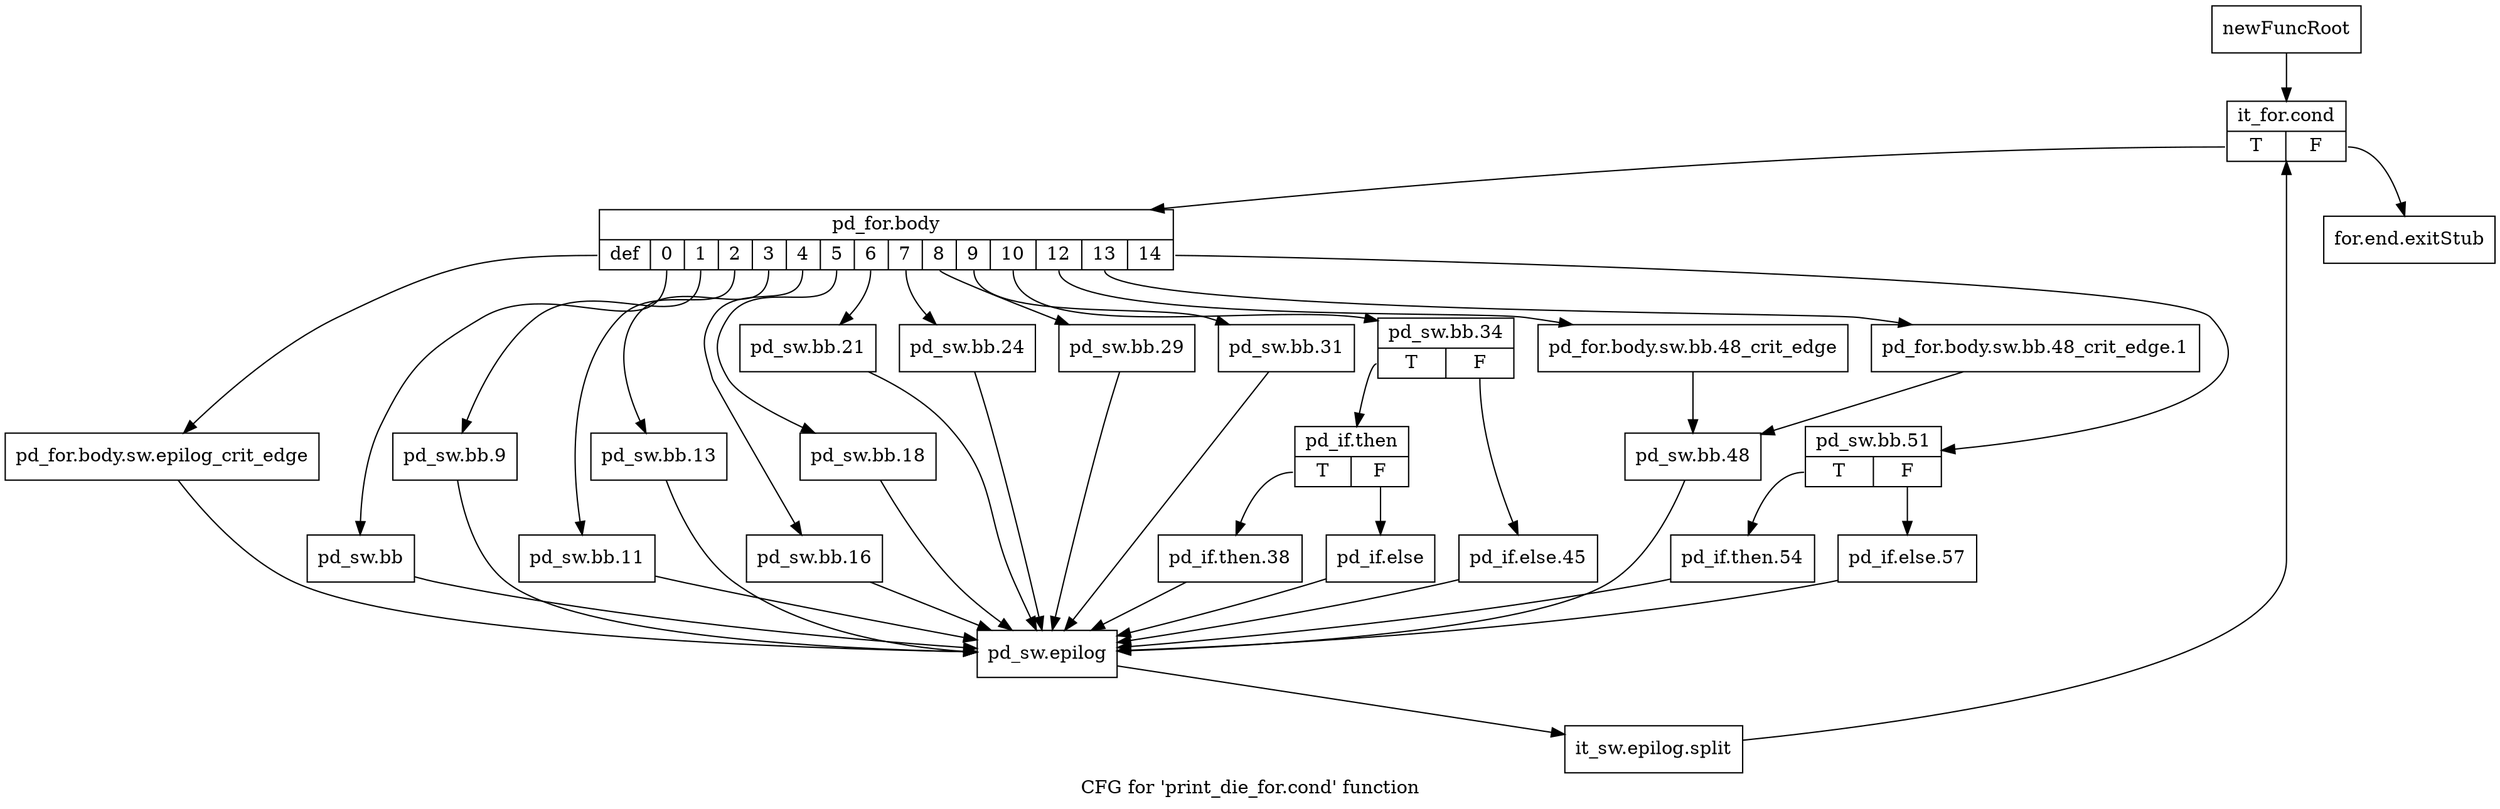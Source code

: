 digraph "CFG for 'print_die_for.cond' function" {
	label="CFG for 'print_die_for.cond' function";

	Node0xabc22b0 [shape=record,label="{newFuncRoot}"];
	Node0xabc22b0 -> Node0xabc2350;
	Node0xabc2300 [shape=record,label="{for.end.exitStub}"];
	Node0xabc2350 [shape=record,label="{it_for.cond|{<s0>T|<s1>F}}"];
	Node0xabc2350:s0 -> Node0xabc23a0;
	Node0xabc2350:s1 -> Node0xabc2300;
	Node0xabc23a0 [shape=record,label="{pd_for.body|{<s0>def|<s1>0|<s2>1|<s3>2|<s4>3|<s5>4|<s6>5|<s7>6|<s8>7|<s9>8|<s10>9|<s11>10|<s12>12|<s13>13|<s14>14}}"];
	Node0xabc23a0:s0 -> Node0xabc2a80;
	Node0xabc23a0:s1 -> Node0xabc2a30;
	Node0xabc23a0:s2 -> Node0xabc29e0;
	Node0xabc23a0:s3 -> Node0xabc2990;
	Node0xabc23a0:s4 -> Node0xabc2940;
	Node0xabc23a0:s5 -> Node0xabc28f0;
	Node0xabc23a0:s6 -> Node0xabc28a0;
	Node0xabc23a0:s7 -> Node0xabc2850;
	Node0xabc23a0:s8 -> Node0xabc2800;
	Node0xabc23a0:s9 -> Node0xabc27b0;
	Node0xabc23a0:s10 -> Node0xabc2760;
	Node0xabc23a0:s11 -> Node0xabc25d0;
	Node0xabc23a0:s12 -> Node0xabc2530;
	Node0xabc23a0:s13 -> Node0xabc24e0;
	Node0xabc23a0:s14 -> Node0xabc23f0;
	Node0xabc23f0 [shape=record,label="{pd_sw.bb.51|{<s0>T|<s1>F}}"];
	Node0xabc23f0:s0 -> Node0xabc2490;
	Node0xabc23f0:s1 -> Node0xabc2440;
	Node0xabc2440 [shape=record,label="{pd_if.else.57}"];
	Node0xabc2440 -> Node0xabc2ad0;
	Node0xabc2490 [shape=record,label="{pd_if.then.54}"];
	Node0xabc2490 -> Node0xabc2ad0;
	Node0xabc24e0 [shape=record,label="{pd_for.body.sw.bb.48_crit_edge.1}"];
	Node0xabc24e0 -> Node0xabc2580;
	Node0xabc2530 [shape=record,label="{pd_for.body.sw.bb.48_crit_edge}"];
	Node0xabc2530 -> Node0xabc2580;
	Node0xabc2580 [shape=record,label="{pd_sw.bb.48}"];
	Node0xabc2580 -> Node0xabc2ad0;
	Node0xabc25d0 [shape=record,label="{pd_sw.bb.34|{<s0>T|<s1>F}}"];
	Node0xabc25d0:s0 -> Node0xabc2670;
	Node0xabc25d0:s1 -> Node0xabc2620;
	Node0xabc2620 [shape=record,label="{pd_if.else.45}"];
	Node0xabc2620 -> Node0xabc2ad0;
	Node0xabc2670 [shape=record,label="{pd_if.then|{<s0>T|<s1>F}}"];
	Node0xabc2670:s0 -> Node0xabc2710;
	Node0xabc2670:s1 -> Node0xabc26c0;
	Node0xabc26c0 [shape=record,label="{pd_if.else}"];
	Node0xabc26c0 -> Node0xabc2ad0;
	Node0xabc2710 [shape=record,label="{pd_if.then.38}"];
	Node0xabc2710 -> Node0xabc2ad0;
	Node0xabc2760 [shape=record,label="{pd_sw.bb.31}"];
	Node0xabc2760 -> Node0xabc2ad0;
	Node0xabc27b0 [shape=record,label="{pd_sw.bb.29}"];
	Node0xabc27b0 -> Node0xabc2ad0;
	Node0xabc2800 [shape=record,label="{pd_sw.bb.24}"];
	Node0xabc2800 -> Node0xabc2ad0;
	Node0xabc2850 [shape=record,label="{pd_sw.bb.21}"];
	Node0xabc2850 -> Node0xabc2ad0;
	Node0xabc28a0 [shape=record,label="{pd_sw.bb.18}"];
	Node0xabc28a0 -> Node0xabc2ad0;
	Node0xabc28f0 [shape=record,label="{pd_sw.bb.16}"];
	Node0xabc28f0 -> Node0xabc2ad0;
	Node0xabc2940 [shape=record,label="{pd_sw.bb.13}"];
	Node0xabc2940 -> Node0xabc2ad0;
	Node0xabc2990 [shape=record,label="{pd_sw.bb.11}"];
	Node0xabc2990 -> Node0xabc2ad0;
	Node0xabc29e0 [shape=record,label="{pd_sw.bb.9}"];
	Node0xabc29e0 -> Node0xabc2ad0;
	Node0xabc2a30 [shape=record,label="{pd_sw.bb}"];
	Node0xabc2a30 -> Node0xabc2ad0;
	Node0xabc2a80 [shape=record,label="{pd_for.body.sw.epilog_crit_edge}"];
	Node0xabc2a80 -> Node0xabc2ad0;
	Node0xabc2ad0 [shape=record,label="{pd_sw.epilog}"];
	Node0xabc2ad0 -> Node0xdc6b630;
	Node0xdc6b630 [shape=record,label="{it_sw.epilog.split}"];
	Node0xdc6b630 -> Node0xabc2350;
}
